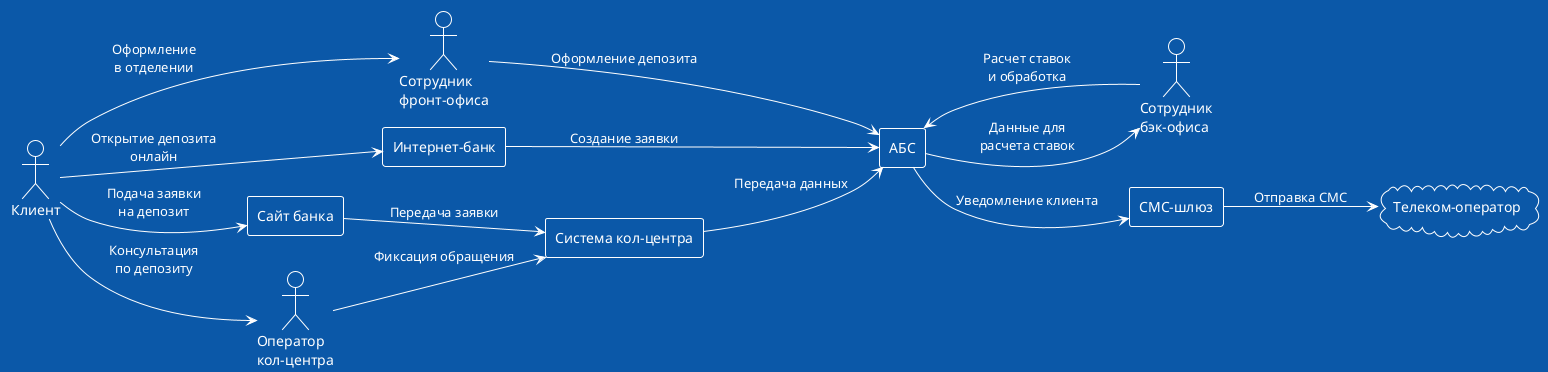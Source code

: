 @startuml
!theme amiga
left to right direction

actor Клиент as client
actor "Сотрудник\nфронт-офиса" as front_office
actor "Сотрудник\nбэк-офиса" as back_office
actor "Оператор\nкол-центра" as call_center_operator

rectangle "Интернет-банк" as internet_bank
rectangle "АБС" as abs
rectangle "Система кол-центра" as call_center_system
rectangle "Сайт банка" as website
rectangle "СМС-шлюз" as sms_gateway
cloud "Телеком-оператор" as telecom

client --> website : Подача заявки\nна депозит
client --> internet_bank : Открытие депозита\nонлайн
client --> front_office : Оформление\nв отделении
client --> call_center_operator : Консультация\nпо депозиту

website --> call_center_system : Передача заявки
internet_bank --> abs : Создание заявки
front_office --> abs : Оформление депозита
call_center_operator --> call_center_system : Фиксация обращения
call_center_system --> abs : Передача данных

abs --> sms_gateway : Уведомление клиента
sms_gateway --> telecom : Отправка СМС

back_office --> abs : Расчет ставок\nи обработка
abs --> back_office : Данные для\nрасчета ставок
@enduml
